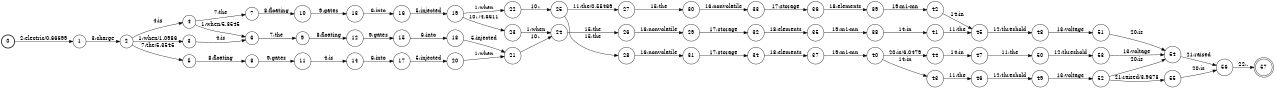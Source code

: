 digraph FST {
rankdir = LR;
size = "8.5,11";
label = "";
center = 1;
orientation = Portrait;
ranksep = "0.4";
nodesep = "0.25";
0 [label = "0", shape = circle, style = bold, fontsize = 14]
	0 -> 1 [label = "2:electric/0.66699", fontsize = 14];
1 [label = "1", shape = circle, style = solid, fontsize = 14]
	1 -> 2 [label = "3:charge", fontsize = 14];
2 [label = "2", shape = circle, style = solid, fontsize = 14]
	2 -> 3 [label = "1:when/1.0986", fontsize = 14];
	2 -> 4 [label = "4:is", fontsize = 14];
	2 -> 5 [label = "7:the/5.3545", fontsize = 14];
3 [label = "3", shape = circle, style = solid, fontsize = 14]
	3 -> 6 [label = "4:is", fontsize = 14];
4 [label = "4", shape = circle, style = solid, fontsize = 14]
	4 -> 6 [label = "1:when/5.3545", fontsize = 14];
	4 -> 7 [label = "7:the", fontsize = 14];
5 [label = "5", shape = circle, style = solid, fontsize = 14]
	5 -> 8 [label = "8:floating", fontsize = 14];
6 [label = "6", shape = circle, style = solid, fontsize = 14]
	6 -> 9 [label = "7:the", fontsize = 14];
7 [label = "7", shape = circle, style = solid, fontsize = 14]
	7 -> 10 [label = "8:floating", fontsize = 14];
8 [label = "8", shape = circle, style = solid, fontsize = 14]
	8 -> 11 [label = "9:gates", fontsize = 14];
9 [label = "9", shape = circle, style = solid, fontsize = 14]
	9 -> 12 [label = "8:floating", fontsize = 14];
10 [label = "10", shape = circle, style = solid, fontsize = 14]
	10 -> 13 [label = "9:gates", fontsize = 14];
11 [label = "11", shape = circle, style = solid, fontsize = 14]
	11 -> 14 [label = "4:is", fontsize = 14];
12 [label = "12", shape = circle, style = solid, fontsize = 14]
	12 -> 15 [label = "9:gates", fontsize = 14];
13 [label = "13", shape = circle, style = solid, fontsize = 14]
	13 -> 16 [label = "6:into", fontsize = 14];
14 [label = "14", shape = circle, style = solid, fontsize = 14]
	14 -> 17 [label = "6:into", fontsize = 14];
15 [label = "15", shape = circle, style = solid, fontsize = 14]
	15 -> 18 [label = "6:into", fontsize = 14];
16 [label = "16", shape = circle, style = solid, fontsize = 14]
	16 -> 19 [label = "5:injected", fontsize = 14];
17 [label = "17", shape = circle, style = solid, fontsize = 14]
	17 -> 20 [label = "5:injected", fontsize = 14];
18 [label = "18", shape = circle, style = solid, fontsize = 14]
	18 -> 21 [label = "5:injected", fontsize = 14];
19 [label = "19", shape = circle, style = solid, fontsize = 14]
	19 -> 22 [label = "1:when", fontsize = 14];
	19 -> 23 [label = "10:,/4.6611", fontsize = 14];
20 [label = "20", shape = circle, style = solid, fontsize = 14]
	20 -> 21 [label = "1:when", fontsize = 14];
21 [label = "21", shape = circle, style = solid, fontsize = 14]
	21 -> 24 [label = "10:,", fontsize = 14];
22 [label = "22", shape = circle, style = solid, fontsize = 14]
	22 -> 25 [label = "10:,", fontsize = 14];
23 [label = "23", shape = circle, style = solid, fontsize = 14]
	23 -> 24 [label = "1:when", fontsize = 14];
24 [label = "24", shape = circle, style = solid, fontsize = 14]
	24 -> 26 [label = "15:the", fontsize = 14];
25 [label = "25", shape = circle, style = solid, fontsize = 14]
	25 -> 27 [label = "11:the/0.55469", fontsize = 14];
	25 -> 28 [label = "15:the", fontsize = 14];
26 [label = "26", shape = circle, style = solid, fontsize = 14]
	26 -> 29 [label = "16:nonvolatile", fontsize = 14];
27 [label = "27", shape = circle, style = solid, fontsize = 14]
	27 -> 30 [label = "15:the", fontsize = 14];
28 [label = "28", shape = circle, style = solid, fontsize = 14]
	28 -> 31 [label = "16:nonvolatile", fontsize = 14];
29 [label = "29", shape = circle, style = solid, fontsize = 14]
	29 -> 32 [label = "17:storage", fontsize = 14];
30 [label = "30", shape = circle, style = solid, fontsize = 14]
	30 -> 33 [label = "16:nonvolatile", fontsize = 14];
31 [label = "31", shape = circle, style = solid, fontsize = 14]
	31 -> 34 [label = "17:storage", fontsize = 14];
32 [label = "32", shape = circle, style = solid, fontsize = 14]
	32 -> 35 [label = "18:elements", fontsize = 14];
33 [label = "33", shape = circle, style = solid, fontsize = 14]
	33 -> 36 [label = "17:storage", fontsize = 14];
34 [label = "34", shape = circle, style = solid, fontsize = 14]
	34 -> 37 [label = "18:elements", fontsize = 14];
35 [label = "35", shape = circle, style = solid, fontsize = 14]
	35 -> 38 [label = "19:m1-mn", fontsize = 14];
36 [label = "36", shape = circle, style = solid, fontsize = 14]
	36 -> 39 [label = "18:elements", fontsize = 14];
37 [label = "37", shape = circle, style = solid, fontsize = 14]
	37 -> 40 [label = "19:m1-mn", fontsize = 14];
38 [label = "38", shape = circle, style = solid, fontsize = 14]
	38 -> 41 [label = "14:in", fontsize = 14];
39 [label = "39", shape = circle, style = solid, fontsize = 14]
	39 -> 42 [label = "19:m1-mn", fontsize = 14];
40 [label = "40", shape = circle, style = solid, fontsize = 14]
	40 -> 44 [label = "20:is/6.0479", fontsize = 14];
	40 -> 43 [label = "14:in", fontsize = 14];
41 [label = "41", shape = circle, style = solid, fontsize = 14]
	41 -> 45 [label = "11:the", fontsize = 14];
42 [label = "42", shape = circle, style = solid, fontsize = 14]
	42 -> 45 [label = "14:in", fontsize = 14];
43 [label = "43", shape = circle, style = solid, fontsize = 14]
	43 -> 46 [label = "11:the", fontsize = 14];
44 [label = "44", shape = circle, style = solid, fontsize = 14]
	44 -> 47 [label = "14:in", fontsize = 14];
45 [label = "45", shape = circle, style = solid, fontsize = 14]
	45 -> 48 [label = "12:threshold", fontsize = 14];
46 [label = "46", shape = circle, style = solid, fontsize = 14]
	46 -> 49 [label = "12:threshold", fontsize = 14];
47 [label = "47", shape = circle, style = solid, fontsize = 14]
	47 -> 50 [label = "11:the", fontsize = 14];
48 [label = "48", shape = circle, style = solid, fontsize = 14]
	48 -> 51 [label = "13:voltage", fontsize = 14];
49 [label = "49", shape = circle, style = solid, fontsize = 14]
	49 -> 52 [label = "13:voltage", fontsize = 14];
50 [label = "50", shape = circle, style = solid, fontsize = 14]
	50 -> 53 [label = "12:threshold", fontsize = 14];
51 [label = "51", shape = circle, style = solid, fontsize = 14]
	51 -> 54 [label = "20:is", fontsize = 14];
52 [label = "52", shape = circle, style = solid, fontsize = 14]
	52 -> 54 [label = "20:is", fontsize = 14];
	52 -> 55 [label = "21:raised/3.9678", fontsize = 14];
53 [label = "53", shape = circle, style = solid, fontsize = 14]
	53 -> 54 [label = "13:voltage", fontsize = 14];
54 [label = "54", shape = circle, style = solid, fontsize = 14]
	54 -> 56 [label = "21:raised", fontsize = 14];
55 [label = "55", shape = circle, style = solid, fontsize = 14]
	55 -> 56 [label = "20:is", fontsize = 14];
56 [label = "56", shape = circle, style = solid, fontsize = 14]
	56 -> 57 [label = "22:.", fontsize = 14];
57 [label = "57", shape = doublecircle, style = solid, fontsize = 14]
}
